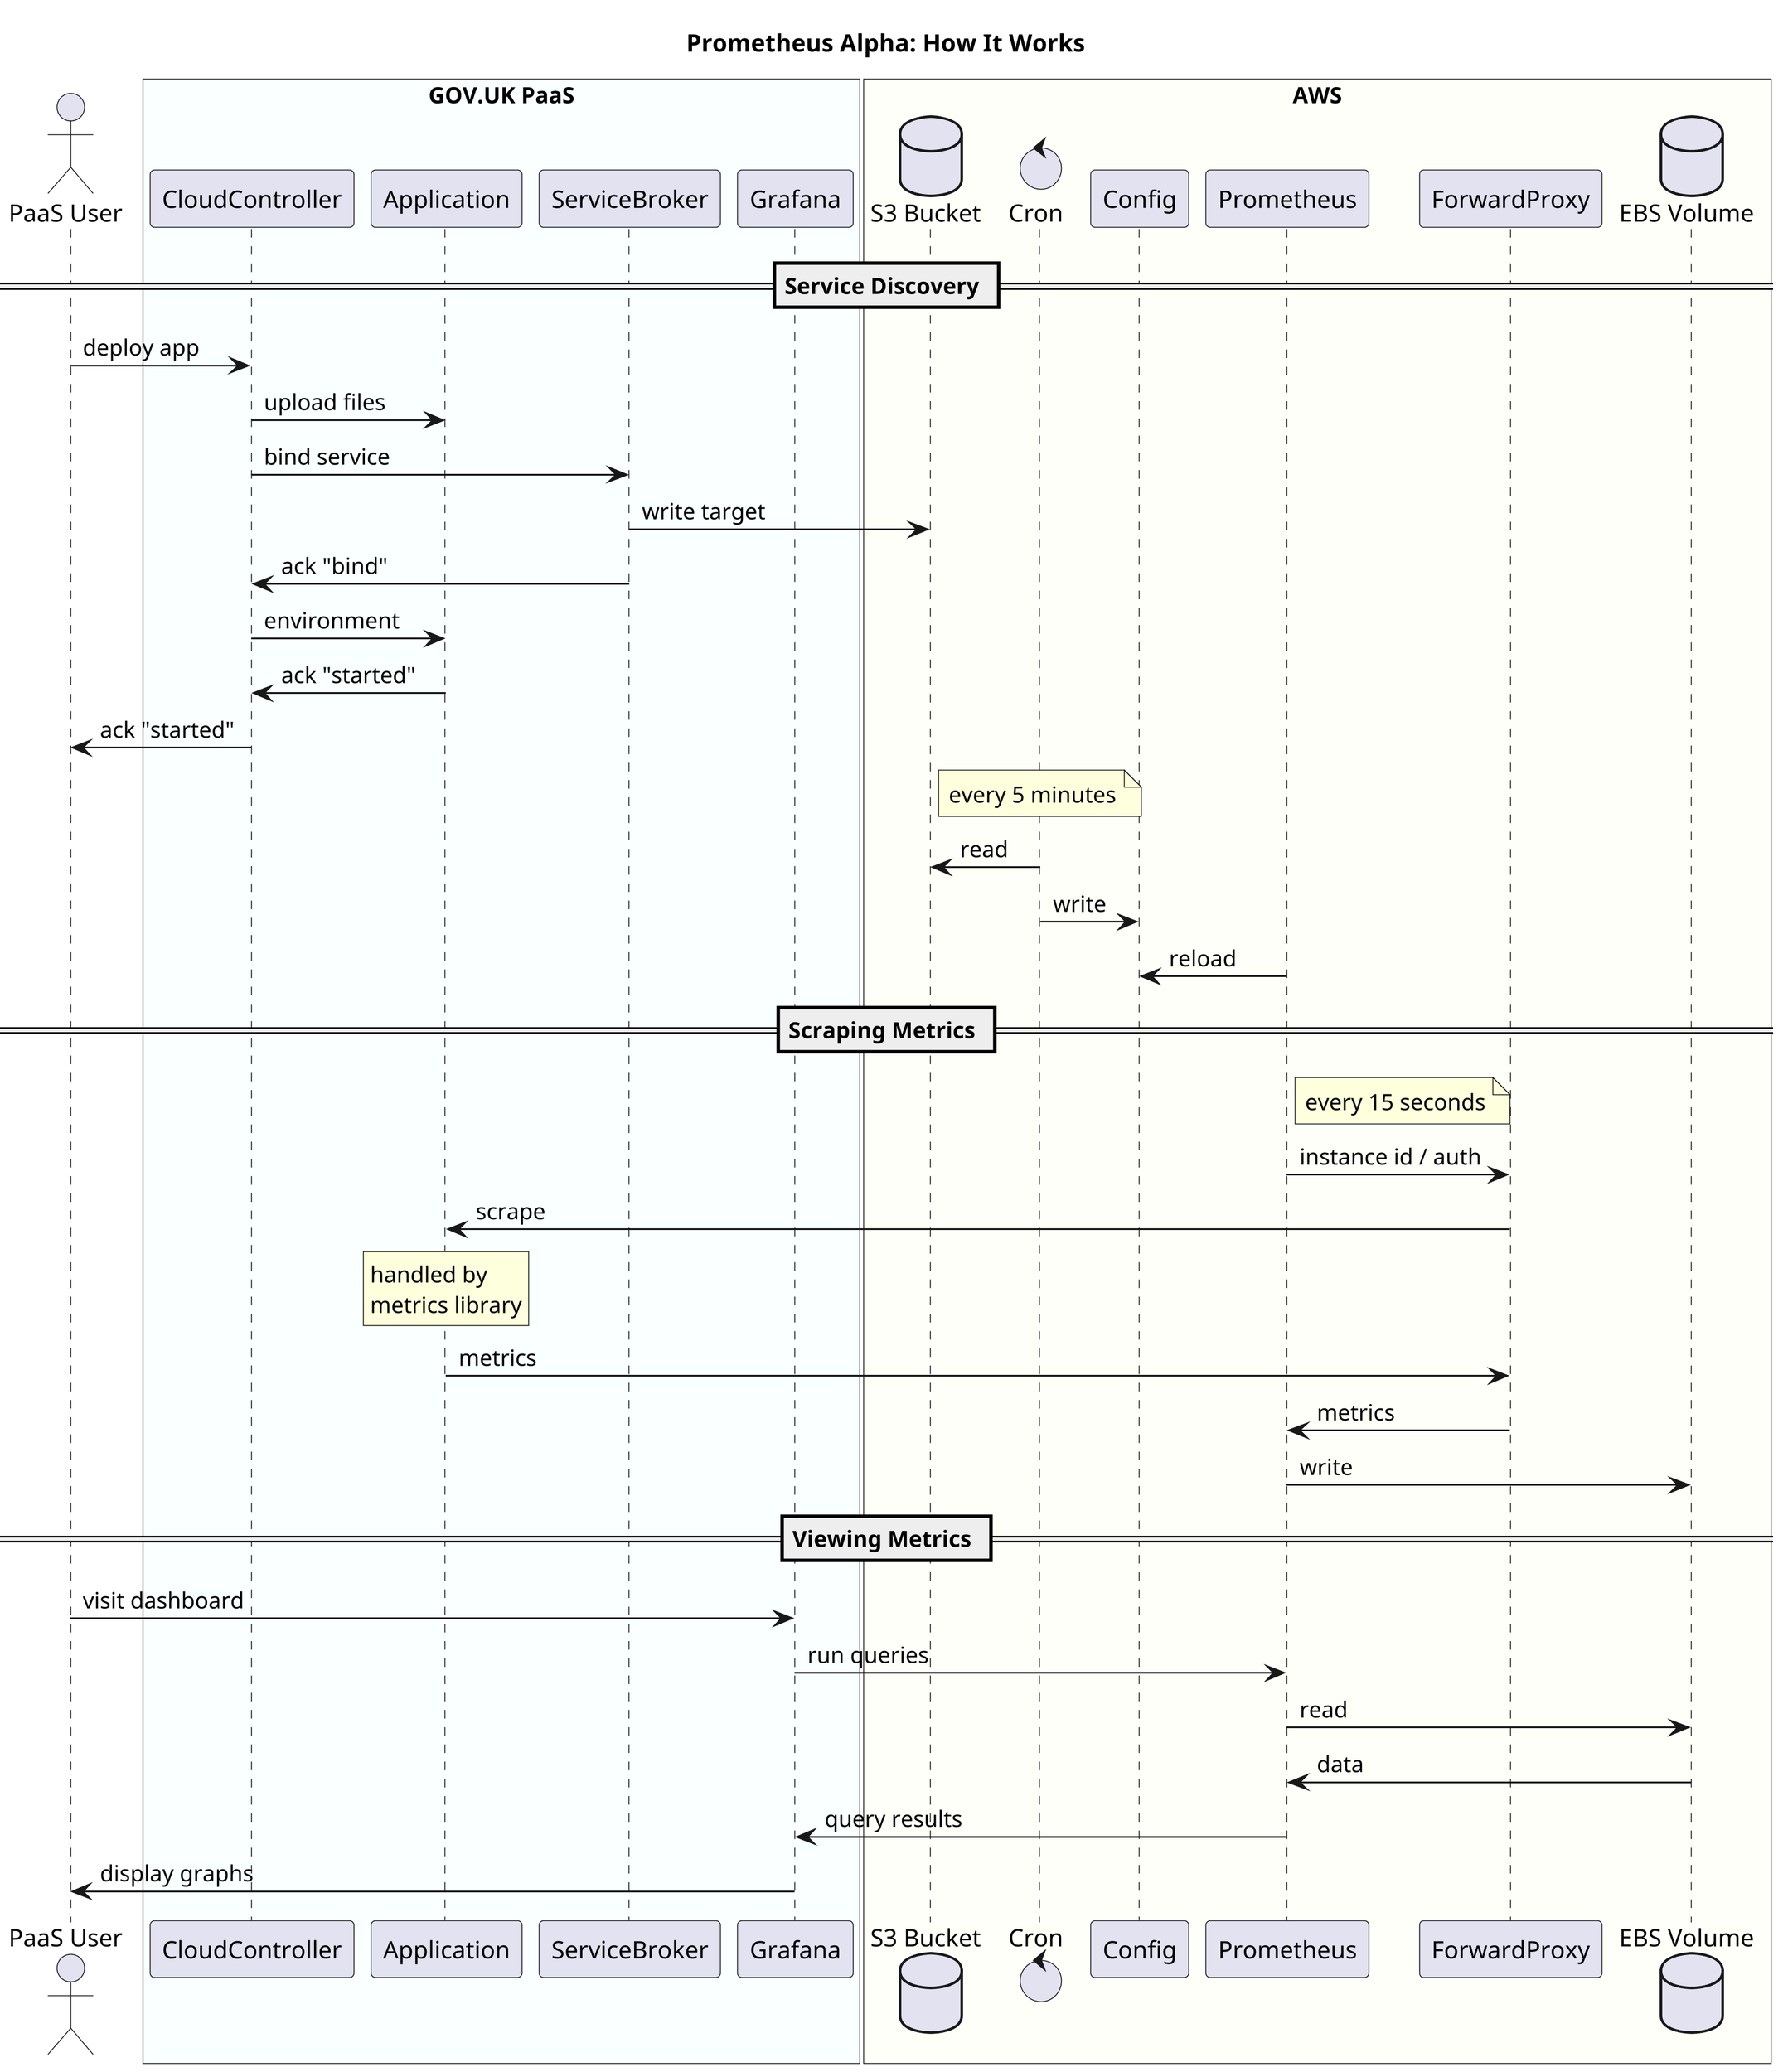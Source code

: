 @startuml

skinparam dpi 300

title Prometheus Alpha: How It Works

== Service Discovery ==

actor user as "PaaS User"

box "GOV.UK PaaS" #faffff
    participant controller as "CloudController"
    participant app as "Application"
    participant broker as "ServiceBroker"
    participant grafana as "Grafana"
end box

box "AWS" #fffffa
    database bucket as "S3 Bucket"
    control cron as "Cron"
    participant config as "Config"
    participant prometheus as "Prometheus"
    participant proxy as "ForwardProxy"
    database volume as "EBS Volume"
end box

user -> controller : deploy app
controller -> app : upload files
controller -> broker : bind service
broker -> bucket : write target
broker -> controller : ack "bind"
controller -> app : environment
app -> controller : ack "started"
controller -> user : ack "started"
note over cron : every 5 minutes
cron -> bucket : read
cron -> config : write
prometheus -> config : reload

== Scraping Metrics ==

note right of prometheus : every 15 seconds
prometheus -> proxy : instance id / auth
proxy -> app : scrape
rnote over app
    handled by
    metrics library
endrnote
app -> proxy : metrics
proxy -> prometheus : metrics
prometheus -> volume : write

== Viewing Metrics ==

user -> grafana : visit dashboard
grafana -> prometheus : run queries
prometheus -> volume : read
volume -> prometheus : data
prometheus -> grafana : query results
grafana -> user : display graphs

@enduml
